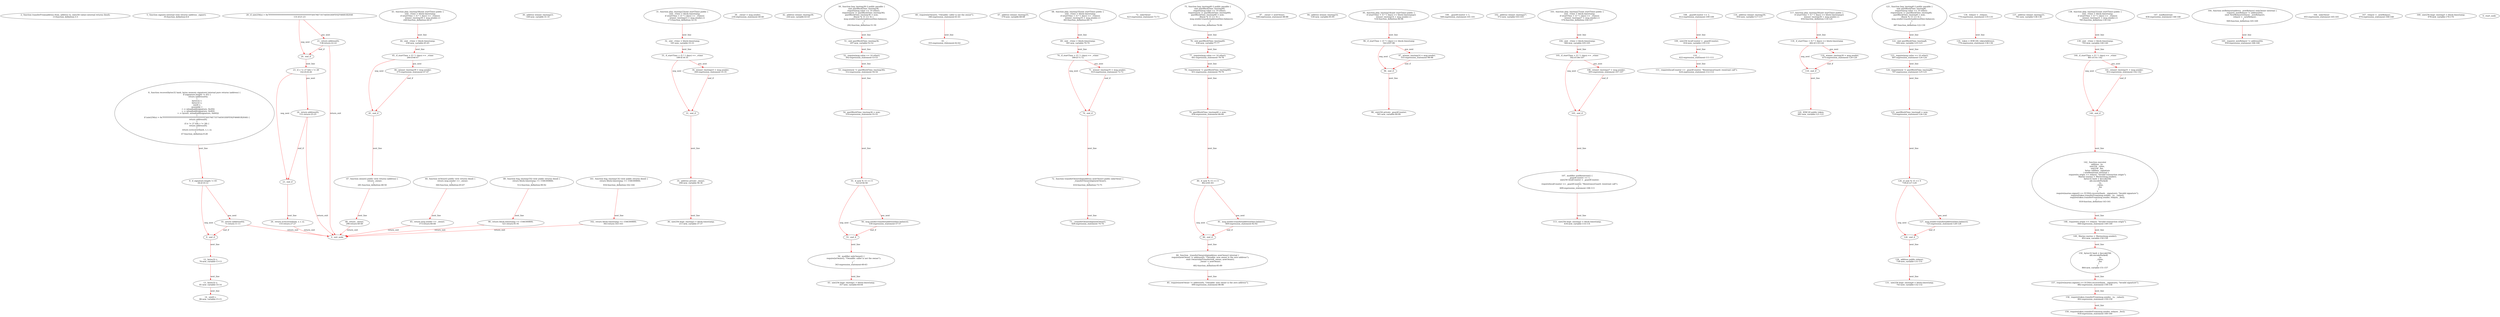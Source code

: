 digraph  {
13 [label="2_ function transferFrom(address from, address to, uint256 value) external returns (bool);\n13-function_definition-3-3", method="transferFrom(address from,address to,uint256 value)", type_label=function_definition];
35 [label="5_ function signer() external view returns (address _signer);\n35-function_definition-6-6", method="signer()", type_label=function_definition];
47 [label="8_ function recover(bytes32 hash, bytes memory signature) internal pure returns (address) {\n        if (signature.length != 65) {\n            return (address(0));\n        }\n        bytes32 r;\n        bytes32 s;\n        uint8 v;\n        assembly {\n            r := mload(add(signature, 0x20))\n            s := mload(add(signature, 0x40))\n            v := byte(0, mload(add(signature, 0x60)))\n        }\n        if (uint256(s) > 0x7FFFFFFFFFFFFFFFFFFFFFFFFFFFFFFF5D576E7357A4501DDFE92F46681B20A0) {\n            return address(0);\n        }\n        if (v != 27 && v != 28) {\n            return address(0);\n        }\n        return ecrecover(hash, v, r, s);\n    }\n47-function_definition-9-28", method="recover(bytes32 hash,bytes memory signature)", type_label=function_definition];
64 [label="9_ if_signature.length != 65\n64-if-10-12", method="recover(bytes32 hash,bytes memory signature)", type_label=if];
1044 [label="9_ end_if", method="recover(bytes32 hash,bytes memory signature)", type_label=end_if];
71 [label="10_ return (address(0));\n71-return-11-11", method="recover(bytes32 hash,bytes memory signature)", type_label=return];
76 [label="12_ bytes32 r;\n76-new_variable-13-13", method="recover(bytes32 hash,bytes memory signature)", type_label=new_variable];
81 [label="13_ bytes32 s;\n81-new_variable-14-14", method="recover(bytes32 hash,bytes memory signature)", type_label=new_variable];
86 [label="14_ uint8 v;\n86-new_variable-15-15", method="recover(bytes32 hash,bytes memory signature)", type_label=new_variable];
131 [label="20_ if_uint256(s) > 0x7FFFFFFFFFFFFFFFFFFFFFFFFFFFFFFF5D576E7357A4501DDFE92F46681B20A0\n131-if-21-23", method="recover(bytes32 hash,bytes memory signature)", type_label=if];
1111 [label="20_ end_if", method="recover(bytes32 hash,bytes memory signature)", type_label=end_if];
138 [label="21_ return address(0);\n138-return-22-22", method="recover(bytes32 hash,bytes memory signature)", type_label=return];
142 [label="23_ if_v != 27 && v != 28\n142-if-24-26", method="recover(bytes32 hash,bytes memory signature)", type_label=if];
1122 [label="23_ end_if", method="recover(bytes32 hash,bytes memory signature)", type_label=end_if];
151 [label="24_ return address(0);\n151-return-25-25", method="recover(bytes32 hash,bytes memory signature)", type_label=return];
155 [label="26_ return ecrecover(hash, v, r, s);\n155-return-27-27", method="recover(bytes32 hash,bytes memory signature)", type_label=return];
169 [label="30_ address winner_tmstmp23;\n169-new_variable-31-31", method="", type_label=new_variable];
173 [label="31_ function play_tmstmp23(uint startTime) public {\n	uint _vtime = block.timestamp;\n	if (startTime + (5 * 1 days) == _vtime){\n		winner_tmstmp23 = msg.sender;}}\n173-function_definition-32-35", method="play_tmstmp23(uint startTime)", type_label=function_definition];
181 [label="32_ uint _vtime = block.timestamp;\n181-new_variable-33-33", method="play_tmstmp23(uint startTime)", type_label=new_variable];
189 [label="33_ if_startTime + (5 * 1 days) == _vtime\n189-if-34-35", method="play_tmstmp23(uint startTime)", type_label=if];
1169 [label="33_ end_if", method="play_tmstmp23(uint startTime)", type_label=end_if];
200 [label="34_ winner_tmstmp23 = msg.sender;\n200-expression_statement-35-35", method="play_tmstmp23(uint startTime)", type_label=expression_statement];
206 [label="35_ address private _owner;\n206-new_variable-36-36", method="", type_label=new_variable];
211 [label="36_ uint256 bugv_tmstmp3 = block.timestamp;\n211-new_variable-37-37", method="", type_label=new_variable];
230 [label="39_ _owner = msg.sender;\n230-expression_statement-40-40", method="", type_label=expression_statement];
244 [label="42_ address winner_tmstmp39;\n244-new_variable-43-43", method="", type_label=new_variable];
248 [label="43_ function play_tmstmp39(uint startTime) public {\n	uint _vtime = block.timestamp;\n	if (startTime + (5 * 1 days) == _vtime){\n		winner_tmstmp39 = msg.sender;}}\n248-function_definition-44-47", method="play_tmstmp39(uint startTime)", type_label=function_definition];
256 [label="44_ uint _vtime = block.timestamp;\n256-new_variable-45-45", method="play_tmstmp39(uint startTime)", type_label=new_variable];
264 [label="45_ if_startTime + (5 * 1 days) == _vtime\n264-if-46-47", method="play_tmstmp39(uint startTime)", type_label=if];
1244 [label="45_ end_if", method="play_tmstmp39(uint startTime)", type_label=end_if];
275 [label="46_ winner_tmstmp39 = msg.sender;\n275-expression_statement-47-47", method="play_tmstmp39(uint startTime)", type_label=expression_statement];
281 [label="47_ function owner() public view returns (address) {\n        return _owner;\n    }\n281-function_definition-48-50", method="owner()", type_label=function_definition];
290 [label="48_ return _owner;\n290-return-49-49", method="owner()", type_label=return];
292 [label="50_ function bug_tmstmp36 () public payable {\n	uint pastBlockTime_tmstmp36;  \n	require(msg.value == 10 ether);  \n        require(now != pastBlockTime_tmstmp36);  \n        pastBlockTime_tmstmp36 = now;        \n        if(now % 15 == 0) {  \n            msg.sender.transfer(address(this).balance);\n        }\n    }\n292-function_definition-51-59", method="bug_tmstmp36()", type_label=function_definition];
297 [label="51_ uint pastBlockTime_tmstmp36;\n297-new_variable-52-52", method="bug_tmstmp36()", type_label=new_variable];
302 [label="52_ require(msg.value == 10 ether);\n302-expression_statement-53-53", method="bug_tmstmp36()", type_label=expression_statement];
312 [label="53_ require(now != pastBlockTime_tmstmp36);\n312-expression_statement-54-54", method="bug_tmstmp36()", type_label=expression_statement];
319 [label="54_ pastBlockTime_tmstmp36 = now;\n319-expression_statement-55-55", method="bug_tmstmp36()", type_label=expression_statement];
323 [label="55_ if_now % 15 == 0\n323-if-56-58", method="bug_tmstmp36()", type_label=if];
1303 [label="55_ end_if", method="bug_tmstmp36()", type_label=end_if];
330 [label="56_ msg.sender.transfer(address(this).balance);\n330-expression_statement-57-57", method="bug_tmstmp36()", type_label=expression_statement];
343 [label="59_ modifier onlyOwner() {\n        require(isOwner(), \"Ownable: caller is not the owner\");\n        _;\n    }\n343-expression_statement-60-63", method="", type_label=expression_statement];
346 [label="60_ require(isOwner(), \"Ownable: caller is not the owner\");\n346-expression_statement-61-61", method="", type_label=expression_statement];
355 [label="61_ _;\n355-expression_statement-62-62", method="", type_label=expression_statement];
357 [label="63_ uint256 bugv_tmstmp1 = block.timestamp;\n357-new_variable-64-64", method="", type_label=new_variable];
364 [label="64_ function isOwner() public view returns (bool) {\n        return msg.sender == _owner;\n    }\n364-function_definition-65-67", method="isOwner()", type_label=function_definition];
373 [label="65_ return msg.sender == _owner;\n373-return-66-66", method="isOwner()", type_label=return];
379 [label="67_ address winner_tmstmp35;\n379-new_variable-68-68", method="", type_label=new_variable];
383 [label="68_ function play_tmstmp35(uint startTime) public {\n	uint _vtime = block.timestamp;\n	if (startTime + (5 * 1 days) == _vtime){\n		winner_tmstmp35 = msg.sender;}}\n383-function_definition-69-72", method="play_tmstmp35(uint startTime)", type_label=function_definition];
391 [label="69_ uint _vtime = block.timestamp;\n391-new_variable-70-70", method="play_tmstmp35(uint startTime)", type_label=new_variable];
399 [label="70_ if_startTime + (5 * 1 days) == _vtime\n399-if-71-72", method="play_tmstmp35(uint startTime)", type_label=if];
1379 [label="70_ end_if", method="play_tmstmp35(uint startTime)", type_label=end_if];
410 [label="71_ winner_tmstmp35 = msg.sender;\n410-expression_statement-72-72", method="play_tmstmp35(uint startTime)", type_label=expression_statement];
416 [label="72_ function transferOwnership(address newOwner) public onlyOwner {\n        _transferOwnership(newOwner);\n    }\n416-function_definition-73-75", method="transferOwnership(address newOwner)", type_label=function_definition];
423 [label="72_ onlyOwner\n423-expression_statement-73-73", method="transferOwnership(address newOwner)", type_label=expression_statement];
426 [label="73_ _transferOwnership(newOwner);\n426-expression_statement-74-74", method="transferOwnership(address newOwner)", type_label=expression_statement];
431 [label="75_ function bug_tmstmp40 () public payable {\n	uint pastBlockTime_tmstmp40;  \n	require(msg.value == 10 ether);  \n        require(now != pastBlockTime_tmstmp40);  \n        pastBlockTime_tmstmp40 = now;        \n        if(now % 15 == 0) {  \n            msg.sender.transfer(address(this).balance);\n        }\n    }\n431-function_definition-76-84", method="bug_tmstmp40()", type_label=function_definition];
436 [label="76_ uint pastBlockTime_tmstmp40;\n436-new_variable-77-77", method="bug_tmstmp40()", type_label=new_variable];
441 [label="77_ require(msg.value == 10 ether);\n441-expression_statement-78-78", method="bug_tmstmp40()", type_label=expression_statement];
451 [label="78_ require(now != pastBlockTime_tmstmp40);\n451-expression_statement-79-79", method="bug_tmstmp40()", type_label=expression_statement];
458 [label="79_ pastBlockTime_tmstmp40 = now;\n458-expression_statement-80-80", method="bug_tmstmp40()", type_label=expression_statement];
462 [label="80_ if_now % 15 == 0\n462-if-81-83", method="bug_tmstmp40()", type_label=if];
1442 [label="80_ end_if", method="bug_tmstmp40()", type_label=end_if];
469 [label="81_ msg.sender.transfer(address(this).balance);\n469-expression_statement-82-82", method="bug_tmstmp40()", type_label=expression_statement];
482 [label="84_ function _transferOwnership(address newOwner) internal {\n        require(newOwner != address(0), \"Ownable: new owner is the zero address\");\n        emit OwnershipTransferred(_owner, newOwner);\n        _owner = newOwner;\n    }\n482-function_definition-85-89", method="_transferOwnership(address newOwner)", type_label=function_definition];
490 [label="85_ require(newOwner != address(0), \"Ownable: new owner is the zero address\");\n490-expression_statement-86-86", method="_transferOwnership(address newOwner)", type_label=expression_statement];
508 [label="87_ _owner = newOwner;\n508-expression_statement-88-88", method="_transferOwnership(address newOwner)", type_label=expression_statement];
512 [label="89_ function bug_tmstmp33() view public returns (bool) {\n    return block.timestamp >= 1546300800;\n  }\n512-function_definition-90-92", method="bug_tmstmp33()", type_label=function_definition];
521 [label="90_ return block.timestamp >= 1546300800;\n521-return-91-91", method="bug_tmstmp33()", type_label=return];
530 [label="94_ address winner_tmstmp14;\n530-new_variable-95-95", method="", type_label=new_variable];
534 [label="95_ function play_tmstmp14(uint startTime) public {\n	if (startTime + (5 * 1 days) == block.timestamp){\n		winner_tmstmp14 = msg.sender;}}\n534-function_definition-96-98", method="play_tmstmp14(uint startTime)", type_label=function_definition];
542 [label="96_ if_startTime + (5 * 1 days) == block.timestamp\n542-if-97-98", method="play_tmstmp14(uint startTime)", type_label=if];
1522 [label="96_ end_if", method="play_tmstmp14(uint startTime)", type_label=end_if];
555 [label="97_ winner_tmstmp14 = msg.sender;\n555-expression_statement-98-98", method="play_tmstmp14(uint startTime)", type_label=expression_statement];
561 [label="98_ uint256 private _guardCounter;\n561-new_variable-99-99", method="", type_label=new_variable];
568 [label="100_ _guardCounter = 1;\n568-expression_statement-101-101", method="", type_label=expression_statement];
572 [label="102_ address winner_tmstmp27;\n572-new_variable-103-103", method="", type_label=new_variable];
576 [label="103_ function play_tmstmp27(uint startTime) public {\n	uint _vtime = block.timestamp;\n	if (startTime + (5 * 1 days) == _vtime){\n		winner_tmstmp27 = msg.sender;}}\n576-function_definition-104-107", method="play_tmstmp27(uint startTime)", type_label=function_definition];
584 [label="104_ uint _vtime = block.timestamp;\n584-new_variable-105-105", method="play_tmstmp27(uint startTime)", type_label=new_variable];
592 [label="105_ if_startTime + (5 * 1 days) == _vtime\n592-if-106-107", method="play_tmstmp27(uint startTime)", type_label=if];
1572 [label="105_ end_if", method="play_tmstmp27(uint startTime)", type_label=end_if];
603 [label="106_ winner_tmstmp27 = msg.sender;\n603-expression_statement-107-107", method="play_tmstmp27(uint startTime)", type_label=expression_statement];
609 [label="107_ modifier nonReentrant() {\n        _guardCounter += 1;\n        uint256 localCounter = _guardCounter;\n        _;\n        require(localCounter == _guardCounter, \"ReentrancyGuard: reentrant call\");\n    }\n609-expression_statement-108-113", method="", type_label=expression_statement];
612 [label="108_ _guardCounter += 1;\n612-expression_statement-109-109", method="", type_label=expression_statement];
616 [label="109_ uint256 localCounter = _guardCounter;\n616-new_variable-110-110", method="", type_label=new_variable];
622 [label="110_ _;\n622-expression_statement-111-111", method="", type_label=expression_statement];
624 [label="111_ require(localCounter == _guardCounter, \"ReentrancyGuard: reentrant call\");\n624-expression_statement-112-112", method="", type_label=expression_statement];
634 [label="113_ uint256 bugv_tmstmp2 = block.timestamp;\n634-new_variable-114-114", method="", type_label=new_variable];
650 [label="116_ address winner_tmstmp30;\n650-new_variable-117-117", method="", type_label=new_variable];
654 [label="117_ function play_tmstmp30(uint startTime) public {\n	if (startTime + (5 * 1 days) == block.timestamp){\n		winner_tmstmp30 = msg.sender;}}\n654-function_definition-118-120", method="play_tmstmp30(uint startTime)", type_label=function_definition];
662 [label="118_ if_startTime + (5 * 1 days) == block.timestamp\n662-if-119-120", method="play_tmstmp30(uint startTime)", type_label=if];
1642 [label="118_ end_if", method="play_tmstmp30(uint startTime)", type_label=end_if];
675 [label="119_ winner_tmstmp30 = msg.sender;\n675-expression_statement-120-120", method="play_tmstmp30(uint startTime)", type_label=expression_statement];
681 [label="120_ IERC20 public token;\n681-new_variable-121-121", method="", type_label=new_variable];
687 [label="121_ function bug_tmstmp8 () public payable {\n	uint pastBlockTime_tmstmp8;  \n	require(msg.value == 10 ether);  \n        require(now != pastBlockTime_tmstmp8);  \n        pastBlockTime_tmstmp8 = now;        \n        if(now % 15 == 0) {  \n            msg.sender.transfer(address(this).balance);\n        }\n    }\n687-function_definition-122-130", method="bug_tmstmp8()", type_label=function_definition];
692 [label="122_ uint pastBlockTime_tmstmp8;\n692-new_variable-123-123", method="bug_tmstmp8()", type_label=new_variable];
697 [label="123_ require(msg.value == 10 ether);\n697-expression_statement-124-124", method="bug_tmstmp8()", type_label=expression_statement];
707 [label="124_ require(now != pastBlockTime_tmstmp8);\n707-expression_statement-125-125", method="bug_tmstmp8()", type_label=expression_statement];
714 [label="125_ pastBlockTime_tmstmp8 = now;\n714-expression_statement-126-126", method="bug_tmstmp8()", type_label=expression_statement];
718 [label="126_ if_now % 15 == 0\n718-if-127-129", method="bug_tmstmp8()", type_label=if];
1698 [label="126_ end_if", method="bug_tmstmp8()", type_label=end_if];
725 [label="127_ msg.sender.transfer(address(this).balance);\n725-expression_statement-128-128", method="bug_tmstmp8()", type_label=expression_statement];
738 [label="130_ address public relayer;\n738-new_variable-131-131", method="", type_label=new_variable];
743 [label="131_ uint256 bugv_tmstmp4 = block.timestamp;\n743-new_variable-132-132", method="", type_label=new_variable];
770 [label="134_ relayer = _relayer;\n770-expression_statement-135-135", method="", type_label=expression_statement];
774 [label="135_ token = IERC20(_tokenAddress);\n774-expression_statement-136-136", method="", type_label=expression_statement];
781 [label="137_ address winner_tmstmp31;\n781-new_variable-138-138", method="", type_label=new_variable];
785 [label="138_ function play_tmstmp31(uint startTime) public {\n	uint _vtime = block.timestamp;\n	if (startTime + (5 * 1 days) == _vtime){\n		winner_tmstmp31 = msg.sender;}}\n785-function_definition-139-142", method="play_tmstmp31(uint startTime)", type_label=function_definition];
793 [label="139_ uint _vtime = block.timestamp;\n793-new_variable-140-140", method="play_tmstmp31(uint startTime)", type_label=new_variable];
801 [label="140_ if_startTime + (5 * 1 days) == _vtime\n801-if-141-142", method="play_tmstmp31(uint startTime)", type_label=if];
1781 [label="140_ end_if", method="play_tmstmp31(uint startTime)", type_label=end_if];
812 [label="141_ winner_tmstmp31 = msg.sender;\n812-expression_statement-142-142", method="play_tmstmp31(uint startTime)", type_label=expression_statement];
818 [label="142_ function execute(\n        address _to, \n        uint256 _value, \n        uint256 _fee, \n        bytes calldata _signature\n    ) nonReentrant external {\n        require(tx.origin == relayer, \"Invalid transaction origin\");\n        Marmo marmo = Marmo(msg.sender);\n        bytes32 hash = keccak256(\n            abi.encodePacked(\n                _to,\n                _value,\n                _fee\n            )\n        );\n        require(marmo.signer() == ECDSA.recover(hash, _signature), \"Invalid signature\");\n        require(token.transferFrom(msg.sender, _to, _value));\n        require(token.transferFrom(msg.sender, relayer, _fee));\n    }\n818-function_definition-143-161", method="execute(address _to,uint256 _value,uint256 _fee,bytes calldata _signature)", type_label=function_definition];
836 [label="147_ nonReentrant\n836-expression_statement-148-148", method="execute(address _to,uint256 _value,uint256 _fee,bytes calldata _signature)", type_label=expression_statement];
840 [label="148_ require(tx.origin == relayer, \"Invalid transaction origin\");\n840-expression_statement-149-149", method="execute(address _to,uint256 _value,uint256 _fee,bytes calldata _signature)", type_label=expression_statement];
852 [label="149_ Marmo marmo = Marmo(msg.sender);\n852-new_variable-150-150", method="execute(address _to,uint256 _value,uint256 _fee,bytes calldata _signature)", type_label=new_variable];
864 [label="150_ bytes32 hash = keccak256(\n            abi.encodePacked(\n                _to,\n                _value,\n                _fee\n            )\n        );\n864-new_variable-151-157", method="execute(address _to,uint256 _value,uint256 _fee,bytes calldata _signature)", type_label=new_variable];
882 [label="157_ require(marmo.signer() == ECDSA.recover(hash, _signature), \"Invalid signature\");\n882-expression_statement-158-158", method="execute(address _to,uint256 _value,uint256 _fee,bytes calldata _signature)", type_label=expression_statement];
902 [label="158_ require(token.transferFrom(msg.sender, _to, _value));\n902-expression_statement-159-159", method="execute(address _to,uint256 _value,uint256 _fee,bytes calldata _signature)", type_label=expression_statement];
918 [label="159_ require(token.transferFrom(msg.sender, relayer, _fee));\n918-expression_statement-160-160", method="execute(address _to,uint256 _value,uint256 _fee,bytes calldata _signature)", type_label=expression_statement];
934 [label="161_ function bug_tmstmp13() view public returns (bool) {\n    return block.timestamp >= 1546300800;\n  }\n934-function_definition-162-164", method="bug_tmstmp13()", type_label=function_definition];
943 [label="162_ return block.timestamp >= 1546300800;\n943-return-163-163", method="bug_tmstmp13()", type_label=return];
949 [label="164_ function setRelayer(address _newRelayer) onlyOwner external {\n        require(_newRelayer != address(0));\n        emit NewRelayer(relayer, _newRelayer);\n        relayer = _newRelayer;\n    }\n949-function_definition-165-169", method="setRelayer(address _newRelayer)", type_label=function_definition];
955 [label="164_ onlyOwner\n955-expression_statement-165-165", method="setRelayer(address _newRelayer)", type_label=expression_statement];
959 [label="165_ require(_newRelayer != address(0));\n959-expression_statement-166-166", method="setRelayer(address _newRelayer)", type_label=expression_statement];
974 [label="167_ relayer = _newRelayer;\n974-expression_statement-168-168", method="setRelayer(address _newRelayer)", type_label=expression_statement];
978 [label="169_ uint256 bugv_tmstmp5 = block.timestamp;\n978-new_variable-170-170", method="", type_label=new_variable];
1 [label="0_ start_node", method="", type_label=start];
2 [label="0_ exit_node", method="", type_label=exit];
47 -> 64  [color=red, controlflow_type=next_line, edge_type=CFG_edge, key=0, label=next_line];
64 -> 71  [color=red, controlflow_type=pos_next, edge_type=CFG_edge, key=0, label=pos_next];
64 -> 1044  [color=red, controlflow_type=neg_next, edge_type=CFG_edge, key=0, label=neg_next];
1044 -> 76  [color=red, controlflow_type=next_line, edge_type=CFG_edge, key=0, label=next_line];
71 -> 1044  [color=red, controlflow_type=end_if, edge_type=CFG_edge, key=0, label=end_if];
71 -> 2  [color=red, controlflow_type=return_exit, edge_type=CFG_edge, key=0, label=return_exit];
76 -> 81  [color=red, controlflow_type=next_line, edge_type=CFG_edge, key=0, label=next_line];
81 -> 86  [color=red, controlflow_type=next_line, edge_type=CFG_edge, key=0, label=next_line];
131 -> 138  [color=red, controlflow_type=pos_next, edge_type=CFG_edge, key=0, label=pos_next];
131 -> 1111  [color=red, controlflow_type=neg_next, edge_type=CFG_edge, key=0, label=neg_next];
1111 -> 142  [color=red, controlflow_type=next_line, edge_type=CFG_edge, key=0, label=next_line];
138 -> 1111  [color=red, controlflow_type=end_if, edge_type=CFG_edge, key=0, label=end_if];
138 -> 2  [color=red, controlflow_type=return_exit, edge_type=CFG_edge, key=0, label=return_exit];
142 -> 151  [color=red, controlflow_type=pos_next, edge_type=CFG_edge, key=0, label=pos_next];
142 -> 1122  [color=red, controlflow_type=neg_next, edge_type=CFG_edge, key=0, label=neg_next];
1122 -> 155  [color=red, controlflow_type=next_line, edge_type=CFG_edge, key=0, label=next_line];
151 -> 1122  [color=red, controlflow_type=end_if, edge_type=CFG_edge, key=0, label=end_if];
151 -> 2  [color=red, controlflow_type=return_exit, edge_type=CFG_edge, key=0, label=return_exit];
155 -> 2  [color=red, controlflow_type=return_exit, edge_type=CFG_edge, key=0, label=return_exit];
173 -> 181  [color=red, controlflow_type=next_line, edge_type=CFG_edge, key=0, label=next_line];
181 -> 189  [color=red, controlflow_type=next_line, edge_type=CFG_edge, key=0, label=next_line];
189 -> 200  [color=red, controlflow_type=pos_next, edge_type=CFG_edge, key=0, label=pos_next];
189 -> 1169  [color=red, controlflow_type=neg_next, edge_type=CFG_edge, key=0, label=neg_next];
1169 -> 206  [color=red, controlflow_type=next_line, edge_type=CFG_edge, key=0, label=next_line];
200 -> 1169  [color=red, controlflow_type=end_if, edge_type=CFG_edge, key=0, label=end_if];
206 -> 211  [color=red, controlflow_type=next_line, edge_type=CFG_edge, key=0, label=next_line];
248 -> 256  [color=red, controlflow_type=next_line, edge_type=CFG_edge, key=0, label=next_line];
256 -> 264  [color=red, controlflow_type=next_line, edge_type=CFG_edge, key=0, label=next_line];
264 -> 275  [color=red, controlflow_type=pos_next, edge_type=CFG_edge, key=0, label=pos_next];
264 -> 1244  [color=red, controlflow_type=neg_next, edge_type=CFG_edge, key=0, label=neg_next];
1244 -> 281  [color=red, controlflow_type=next_line, edge_type=CFG_edge, key=0, label=next_line];
275 -> 1244  [color=red, controlflow_type=end_if, edge_type=CFG_edge, key=0, label=end_if];
281 -> 290  [color=red, controlflow_type=next_line, edge_type=CFG_edge, key=0, label=next_line];
290 -> 2  [color=red, controlflow_type=return_exit, edge_type=CFG_edge, key=0, label=return_exit];
292 -> 297  [color=red, controlflow_type=next_line, edge_type=CFG_edge, key=0, label=next_line];
297 -> 302  [color=red, controlflow_type=next_line, edge_type=CFG_edge, key=0, label=next_line];
302 -> 312  [color=red, controlflow_type=next_line, edge_type=CFG_edge, key=0, label=next_line];
312 -> 319  [color=red, controlflow_type=next_line, edge_type=CFG_edge, key=0, label=next_line];
319 -> 323  [color=red, controlflow_type=next_line, edge_type=CFG_edge, key=0, label=next_line];
323 -> 330  [color=red, controlflow_type=pos_next, edge_type=CFG_edge, key=0, label=pos_next];
323 -> 1303  [color=red, controlflow_type=neg_next, edge_type=CFG_edge, key=0, label=neg_next];
1303 -> 343  [color=red, controlflow_type=next_line, edge_type=CFG_edge, key=0, label=next_line];
330 -> 1303  [color=red, controlflow_type=end_if, edge_type=CFG_edge, key=0, label=end_if];
343 -> 357  [color=red, controlflow_type=next_line, edge_type=CFG_edge, key=0, label=next_line];
346 -> 355  [color=red, controlflow_type=next_line, edge_type=CFG_edge, key=0, label=next_line];
364 -> 373  [color=red, controlflow_type=next_line, edge_type=CFG_edge, key=0, label=next_line];
373 -> 2  [color=red, controlflow_type=return_exit, edge_type=CFG_edge, key=0, label=return_exit];
383 -> 391  [color=red, controlflow_type=next_line, edge_type=CFG_edge, key=0, label=next_line];
391 -> 399  [color=red, controlflow_type=next_line, edge_type=CFG_edge, key=0, label=next_line];
399 -> 410  [color=red, controlflow_type=pos_next, edge_type=CFG_edge, key=0, label=pos_next];
399 -> 1379  [color=red, controlflow_type=neg_next, edge_type=CFG_edge, key=0, label=neg_next];
1379 -> 416  [color=red, controlflow_type=next_line, edge_type=CFG_edge, key=0, label=next_line];
410 -> 1379  [color=red, controlflow_type=end_if, edge_type=CFG_edge, key=0, label=end_if];
416 -> 426  [color=red, controlflow_type=next_line, edge_type=CFG_edge, key=0, label=next_line];
431 -> 436  [color=red, controlflow_type=next_line, edge_type=CFG_edge, key=0, label=next_line];
436 -> 441  [color=red, controlflow_type=next_line, edge_type=CFG_edge, key=0, label=next_line];
441 -> 451  [color=red, controlflow_type=next_line, edge_type=CFG_edge, key=0, label=next_line];
451 -> 458  [color=red, controlflow_type=next_line, edge_type=CFG_edge, key=0, label=next_line];
458 -> 462  [color=red, controlflow_type=next_line, edge_type=CFG_edge, key=0, label=next_line];
462 -> 469  [color=red, controlflow_type=pos_next, edge_type=CFG_edge, key=0, label=pos_next];
462 -> 1442  [color=red, controlflow_type=neg_next, edge_type=CFG_edge, key=0, label=neg_next];
1442 -> 482  [color=red, controlflow_type=next_line, edge_type=CFG_edge, key=0, label=next_line];
469 -> 1442  [color=red, controlflow_type=end_if, edge_type=CFG_edge, key=0, label=end_if];
482 -> 490  [color=red, controlflow_type=next_line, edge_type=CFG_edge, key=0, label=next_line];
512 -> 521  [color=red, controlflow_type=next_line, edge_type=CFG_edge, key=0, label=next_line];
521 -> 2  [color=red, controlflow_type=return_exit, edge_type=CFG_edge, key=0, label=return_exit];
534 -> 542  [color=red, controlflow_type=next_line, edge_type=CFG_edge, key=0, label=next_line];
542 -> 555  [color=red, controlflow_type=pos_next, edge_type=CFG_edge, key=0, label=pos_next];
542 -> 1522  [color=red, controlflow_type=neg_next, edge_type=CFG_edge, key=0, label=neg_next];
1522 -> 561  [color=red, controlflow_type=next_line, edge_type=CFG_edge, key=0, label=next_line];
555 -> 1522  [color=red, controlflow_type=end_if, edge_type=CFG_edge, key=0, label=end_if];
576 -> 584  [color=red, controlflow_type=next_line, edge_type=CFG_edge, key=0, label=next_line];
584 -> 592  [color=red, controlflow_type=next_line, edge_type=CFG_edge, key=0, label=next_line];
592 -> 603  [color=red, controlflow_type=pos_next, edge_type=CFG_edge, key=0, label=pos_next];
592 -> 1572  [color=red, controlflow_type=neg_next, edge_type=CFG_edge, key=0, label=neg_next];
1572 -> 609  [color=red, controlflow_type=next_line, edge_type=CFG_edge, key=0, label=next_line];
603 -> 1572  [color=red, controlflow_type=end_if, edge_type=CFG_edge, key=0, label=end_if];
609 -> 634  [color=red, controlflow_type=next_line, edge_type=CFG_edge, key=0, label=next_line];
612 -> 616  [color=red, controlflow_type=next_line, edge_type=CFG_edge, key=0, label=next_line];
616 -> 622  [color=red, controlflow_type=next_line, edge_type=CFG_edge, key=0, label=next_line];
622 -> 624  [color=red, controlflow_type=next_line, edge_type=CFG_edge, key=0, label=next_line];
654 -> 662  [color=red, controlflow_type=next_line, edge_type=CFG_edge, key=0, label=next_line];
662 -> 675  [color=red, controlflow_type=pos_next, edge_type=CFG_edge, key=0, label=pos_next];
662 -> 1642  [color=red, controlflow_type=neg_next, edge_type=CFG_edge, key=0, label=neg_next];
1642 -> 681  [color=red, controlflow_type=next_line, edge_type=CFG_edge, key=0, label=next_line];
675 -> 1642  [color=red, controlflow_type=end_if, edge_type=CFG_edge, key=0, label=end_if];
687 -> 692  [color=red, controlflow_type=next_line, edge_type=CFG_edge, key=0, label=next_line];
692 -> 697  [color=red, controlflow_type=next_line, edge_type=CFG_edge, key=0, label=next_line];
697 -> 707  [color=red, controlflow_type=next_line, edge_type=CFG_edge, key=0, label=next_line];
707 -> 714  [color=red, controlflow_type=next_line, edge_type=CFG_edge, key=0, label=next_line];
714 -> 718  [color=red, controlflow_type=next_line, edge_type=CFG_edge, key=0, label=next_line];
718 -> 725  [color=red, controlflow_type=pos_next, edge_type=CFG_edge, key=0, label=pos_next];
718 -> 1698  [color=red, controlflow_type=neg_next, edge_type=CFG_edge, key=0, label=neg_next];
1698 -> 738  [color=red, controlflow_type=next_line, edge_type=CFG_edge, key=0, label=next_line];
725 -> 1698  [color=red, controlflow_type=end_if, edge_type=CFG_edge, key=0, label=end_if];
738 -> 743  [color=red, controlflow_type=next_line, edge_type=CFG_edge, key=0, label=next_line];
770 -> 774  [color=red, controlflow_type=next_line, edge_type=CFG_edge, key=0, label=next_line];
785 -> 793  [color=red, controlflow_type=next_line, edge_type=CFG_edge, key=0, label=next_line];
793 -> 801  [color=red, controlflow_type=next_line, edge_type=CFG_edge, key=0, label=next_line];
801 -> 812  [color=red, controlflow_type=pos_next, edge_type=CFG_edge, key=0, label=pos_next];
801 -> 1781  [color=red, controlflow_type=neg_next, edge_type=CFG_edge, key=0, label=neg_next];
1781 -> 818  [color=red, controlflow_type=next_line, edge_type=CFG_edge, key=0, label=next_line];
812 -> 1781  [color=red, controlflow_type=end_if, edge_type=CFG_edge, key=0, label=end_if];
818 -> 840  [color=red, controlflow_type=next_line, edge_type=CFG_edge, key=0, label=next_line];
840 -> 852  [color=red, controlflow_type=next_line, edge_type=CFG_edge, key=0, label=next_line];
852 -> 864  [color=red, controlflow_type=next_line, edge_type=CFG_edge, key=0, label=next_line];
864 -> 882  [color=red, controlflow_type=next_line, edge_type=CFG_edge, key=0, label=next_line];
882 -> 902  [color=red, controlflow_type=next_line, edge_type=CFG_edge, key=0, label=next_line];
902 -> 918  [color=red, controlflow_type=next_line, edge_type=CFG_edge, key=0, label=next_line];
934 -> 943  [color=red, controlflow_type=next_line, edge_type=CFG_edge, key=0, label=next_line];
943 -> 2  [color=red, controlflow_type=return_exit, edge_type=CFG_edge, key=0, label=return_exit];
949 -> 959  [color=red, controlflow_type=next_line, edge_type=CFG_edge, key=0, label=next_line];
}

